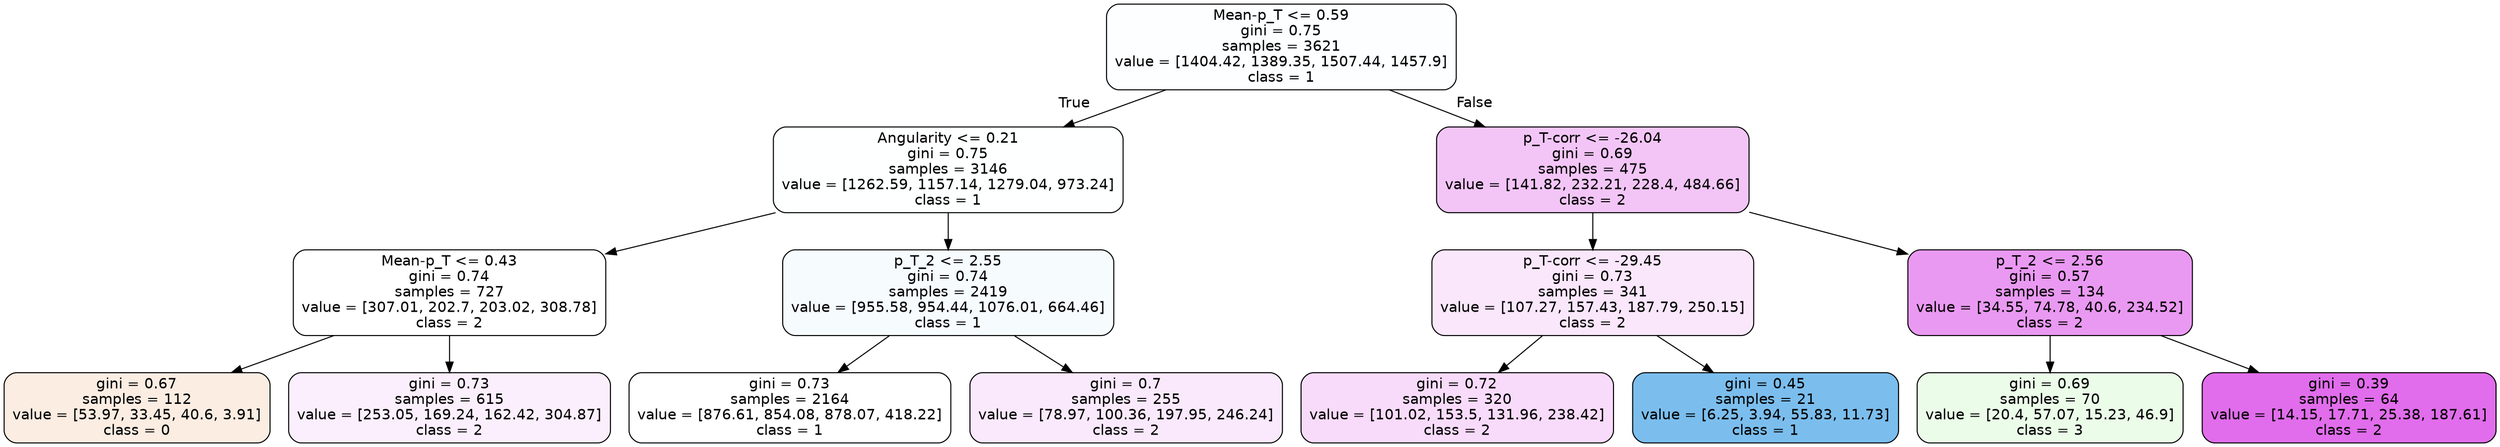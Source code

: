 digraph Tree {
node [shape=box, style="filled, rounded", color="black", fontname=helvetica] ;
edge [fontname=helvetica] ;
0 [label="Mean-p_T <= 0.59\ngini = 0.75\nsamples = 3621\nvalue = [1404.42, 1389.35, 1507.44, 1457.9]\nclass = 1", fillcolor="#fdfeff"] ;
1 [label="Angularity <= 0.21\ngini = 0.75\nsamples = 3146\nvalue = [1262.59, 1157.14, 1279.04, 973.24]\nclass = 1", fillcolor="#feffff"] ;
0 -> 1 [labeldistance=2.5, labelangle=45, headlabel="True"] ;
2 [label="Mean-p_T <= 0.43\ngini = 0.74\nsamples = 727\nvalue = [307.01, 202.7, 203.02, 308.78]\nclass = 2", fillcolor="#ffffff"] ;
1 -> 2 ;
3 [label="gini = 0.67\nsamples = 112\nvalue = [53.97, 33.45, 40.6, 3.91]\nclass = 0", fillcolor="#fbede2"] ;
2 -> 3 ;
4 [label="gini = 0.73\nsamples = 615\nvalue = [253.05, 169.24, 162.42, 304.87]\nclass = 2", fillcolor="#fceffd"] ;
2 -> 4 ;
5 [label="p_T_2 <= 2.55\ngini = 0.74\nsamples = 2419\nvalue = [955.58, 954.44, 1076.01, 664.46]\nclass = 1", fillcolor="#f6fbfe"] ;
1 -> 5 ;
6 [label="gini = 0.73\nsamples = 2164\nvalue = [876.61, 854.08, 878.07, 418.22]\nclass = 1", fillcolor="#ffffff"] ;
5 -> 6 ;
7 [label="gini = 0.7\nsamples = 255\nvalue = [78.97, 100.36, 197.95, 246.24]\nclass = 2", fillcolor="#fae9fc"] ;
5 -> 7 ;
8 [label="p_T-corr <= -26.04\ngini = 0.69\nsamples = 475\nvalue = [141.82, 232.21, 228.4, 484.66]\nclass = 2", fillcolor="#f3c5f7"] ;
0 -> 8 [labeldistance=2.5, labelangle=-45, headlabel="False"] ;
9 [label="p_T-corr <= -29.45\ngini = 0.73\nsamples = 341\nvalue = [107.27, 157.43, 187.79, 250.15]\nclass = 2", fillcolor="#fae7fc"] ;
8 -> 9 ;
10 [label="gini = 0.72\nsamples = 320\nvalue = [101.02, 153.5, 131.96, 238.42]\nclass = 2", fillcolor="#f8dbfa"] ;
9 -> 10 ;
11 [label="gini = 0.45\nsamples = 21\nvalue = [6.25, 3.94, 55.83, 11.73]\nclass = 1", fillcolor="#7bbeee"] ;
9 -> 11 ;
12 [label="p_T_2 <= 2.56\ngini = 0.57\nsamples = 134\nvalue = [34.55, 74.78, 40.6, 234.52]\nclass = 2", fillcolor="#ea99f2"] ;
8 -> 12 ;
13 [label="gini = 0.69\nsamples = 70\nvalue = [20.4, 57.07, 15.23, 46.9]\nclass = 3", fillcolor="#ebfce9"] ;
12 -> 13 ;
14 [label="gini = 0.39\nsamples = 64\nvalue = [14.15, 17.71, 25.38, 187.61]\nclass = 2", fillcolor="#e16dec"] ;
12 -> 14 ;
}